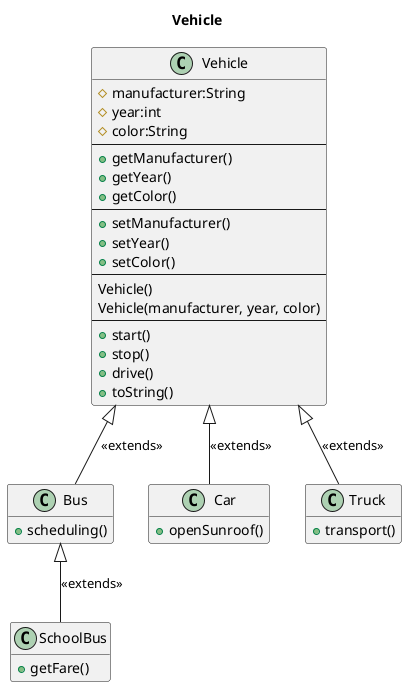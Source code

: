@startuml Inheritance
title Vehicle
class Vehicle
{
    #manufacturer:String
    #year:int
    #color:String
    --
    +getManufacturer()
    +getYear()
    +getColor()
    --
    +setManufacturer()
    +setYear()
    +setColor()
    --
    Vehicle()
    Vehicle(manufacturer, year, color)
    --
    +start()
    +stop()
    +drive()
    +toString()
}
class Car{
   
    +openSunroof()
}
class Truck{
    
    +transport()
}
class Bus{
    
    +scheduling()
}
class SchoolBus{
    
    +getFare()
}


Bus -u-|> Vehicle : <<extends>>
Truck -u-|> Vehicle : <<extends>>
Car -u-|> Vehicle : <<extends>>
SchoolBus -u-|> Bus : <<extends>>

hide empty members
@enduml